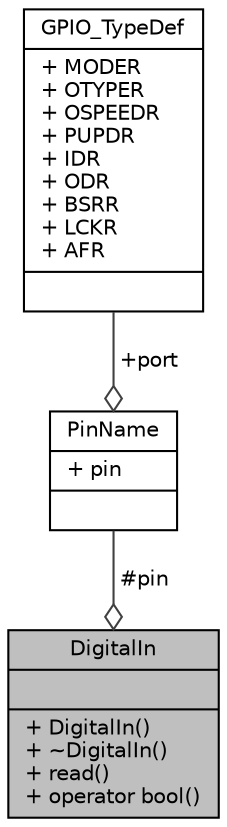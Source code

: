 digraph "DigitalIn"
{
  edge [fontname="Helvetica",fontsize="10",labelfontname="Helvetica",labelfontsize="10"];
  node [fontname="Helvetica",fontsize="10",shape=record];
  Node1 [label="{DigitalIn\n||+ DigitalIn()\l+ ~DigitalIn()\l+ read()\l+ operator bool()\l}",height=0.2,width=0.4,color="black", fillcolor="grey75", style="filled", fontcolor="black"];
  Node2 -> Node1 [color="grey25",fontsize="10",style="solid",label=" #pin" ,arrowhead="odiamond",fontname="Helvetica"];
  Node2 [label="{PinName\n|+ pin\l|}",height=0.2,width=0.4,color="black", fillcolor="white", style="filled",URL="$struct_pin_name.html"];
  Node3 -> Node2 [color="grey25",fontsize="10",style="solid",label=" +port" ,arrowhead="odiamond",fontname="Helvetica"];
  Node3 [label="{GPIO_TypeDef\n|+ MODER\l+ OTYPER\l+ OSPEEDR\l+ PUPDR\l+ IDR\l+ ODR\l+ BSRR\l+ LCKR\l+ AFR\l|}",height=0.2,width=0.4,color="black", fillcolor="white", style="filled",URL="$struct_g_p_i_o___type_def.html",tooltip="General Purpose I/O. "];
}
